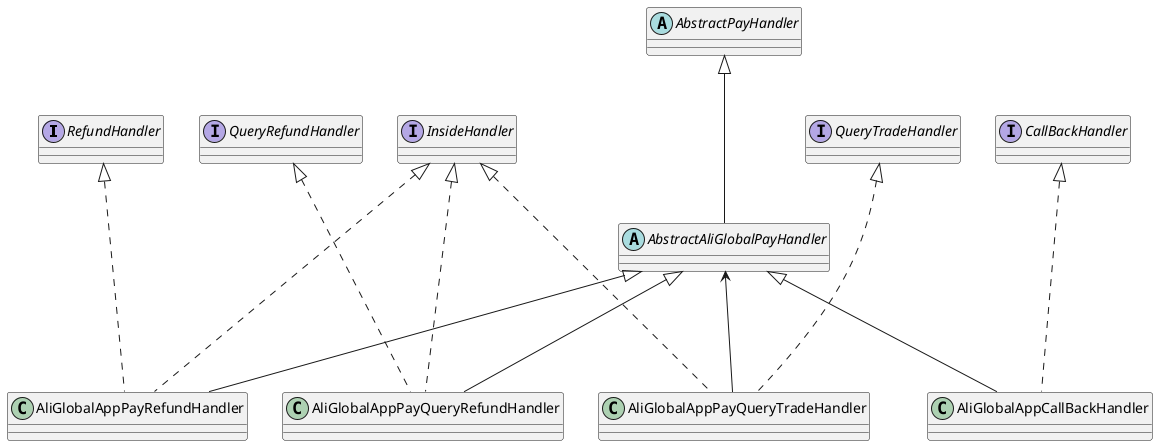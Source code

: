 @startuml

interface RefundHandler
interface InsideHandler
interface QueryRefundHandler
interface QueryTradeHandler
interface CallBackHandler

abstract class AbstractPayHandler
abstract class AbstractAliGlobalPayHandler

class AliGlobalAppPayRefundHandler
class AliGlobalAppPayQueryRefundHandler
class AliGlobalAppPayQueryTradeHandler
class AliGlobalAppCallBackHandler


RefundHandler  <|.... AliGlobalAppPayRefundHandler
InsideHandler  <|.... AliGlobalAppPayRefundHandler
AbstractAliGlobalPayHandler <|--- AliGlobalAppPayRefundHandler

InsideHandler <|.... AliGlobalAppPayQueryRefundHandler
QueryRefundHandler <|.... AliGlobalAppPayQueryRefundHandler
AbstractAliGlobalPayHandler <|---AliGlobalAppPayQueryRefundHandler

InsideHandler <|....AliGlobalAppPayQueryTradeHandler
QueryTradeHandler <|....AliGlobalAppPayQueryTradeHandler
AbstractAliGlobalPayHandler<--- AliGlobalAppPayQueryTradeHandler

CallBackHandler <|....AliGlobalAppCallBackHandler
AbstractAliGlobalPayHandler <|--- AliGlobalAppCallBackHandler
AbstractPayHandler <|--- AbstractAliGlobalPayHandler


@enduml